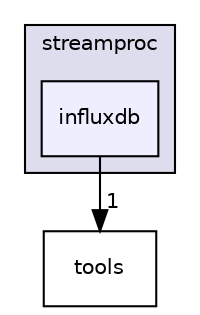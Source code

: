 digraph "/usr/local/include/streamproc/influxdb" {
  compound=true
  node [ fontsize="10", fontname="Helvetica"];
  edge [ labelfontsize="10", labelfontname="Helvetica"];
  subgraph clusterdir_10fa85060218a74579f66e385fca5f68 {
    graph [ bgcolor="#ddddee", pencolor="black", label="streamproc" fontname="Helvetica", fontsize="10", URL="dir_10fa85060218a74579f66e385fca5f68.html"]
  dir_99a4ff717fc752bd635656d0f42bfa62 [shape=box, label="influxdb", style="filled", fillcolor="#eeeeff", pencolor="black", URL="dir_99a4ff717fc752bd635656d0f42bfa62.html"];
  }
  dir_833e3a13fb69365bfe2898209cdcc409 [shape=box label="tools" URL="dir_833e3a13fb69365bfe2898209cdcc409.html"];
  dir_99a4ff717fc752bd635656d0f42bfa62->dir_833e3a13fb69365bfe2898209cdcc409 [headlabel="1", labeldistance=1.5 headhref="dir_000015_000019.html"];
}
